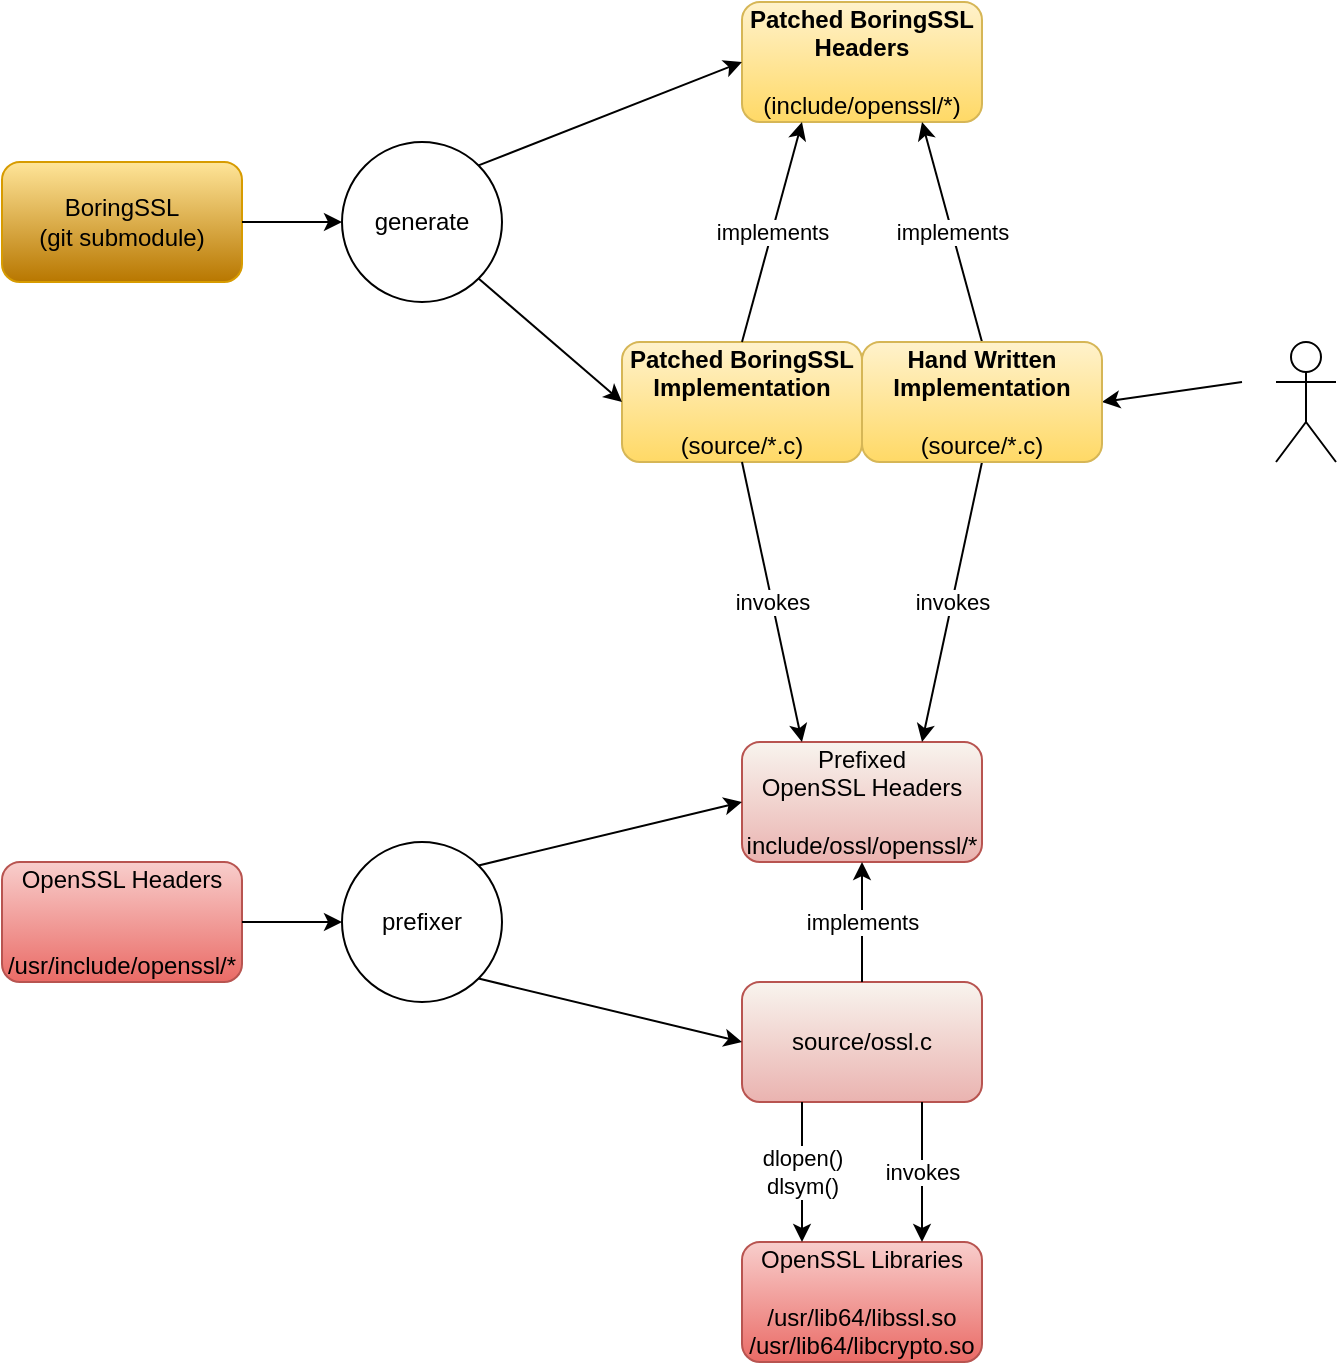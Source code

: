 <mxfile version="20.8.23" type="device"><diagram name="Page-1" id="SnJ-Wczq9OJd1x36hzox"><mxGraphModel dx="1020" dy="1024" grid="1" gridSize="10" guides="1" tooltips="1" connect="1" arrows="1" fold="1" page="1" pageScale="1" pageWidth="827" pageHeight="1169" math="0" shadow="0"><root><mxCell id="0"/><mxCell id="1" parent="0"/><mxCell id="zjDcmAN7GTpwJI0EFBDX-1" value="OpenSSL Headers&lt;br&gt;&lt;br&gt;&lt;br&gt;/usr/include/openssl/*" style="rounded=1;whiteSpace=wrap;html=1;fillColor=#f8cecc;gradientColor=#ea6b66;strokeColor=#b85450;" parent="1" vertex="1"><mxGeometry x="160" y="660" width="120" height="60" as="geometry"/></mxCell><mxCell id="zjDcmAN7GTpwJI0EFBDX-2" value="BoringSSL&lt;br&gt;(git submodule)" style="rounded=1;whiteSpace=wrap;html=1;fillColor=#FFE599;gradientColor=#B87700;strokeColor=#d79b00;" parent="1" vertex="1"><mxGeometry x="160" y="310" width="120" height="60" as="geometry"/></mxCell><mxCell id="zjDcmAN7GTpwJI0EFBDX-4" value="&lt;b&gt;Patched BoringSSL&lt;br&gt;Headers&lt;/b&gt;&lt;br&gt;&lt;br&gt;(include/openssl/*)" style="rounded=1;whiteSpace=wrap;html=1;fillColor=#fff2cc;gradientColor=#ffd966;strokeColor=#d6b656;" parent="1" vertex="1"><mxGeometry x="530" y="230" width="120" height="60" as="geometry"/></mxCell><mxCell id="zjDcmAN7GTpwJI0EFBDX-6" value="" style="endArrow=classic;html=1;rounded=0;entryX=0;entryY=0.5;entryDx=0;entryDy=0;exitX=1;exitY=0;exitDx=0;exitDy=0;" parent="1" target="zjDcmAN7GTpwJI0EFBDX-4" edge="1" source="zjDcmAN7GTpwJI0EFBDX-16"><mxGeometry width="50" height="50" relative="1" as="geometry"><mxPoint x="390" y="260" as="sourcePoint"/><mxPoint x="320" y="270" as="targetPoint"/></mxGeometry></mxCell><mxCell id="zjDcmAN7GTpwJI0EFBDX-7" value="&lt;b&gt;Patched BoringSSL Implementation&lt;/b&gt;&lt;br&gt;&lt;br&gt;(source/*.c)" style="rounded=1;whiteSpace=wrap;html=1;fillColor=#fff2cc;gradientColor=#ffd966;strokeColor=#d6b656;" parent="1" vertex="1"><mxGeometry x="470" y="400" width="120" height="60" as="geometry"/></mxCell><mxCell id="zjDcmAN7GTpwJI0EFBDX-8" value="" style="endArrow=classic;html=1;rounded=0;entryX=0.25;entryY=1;entryDx=0;entryDy=0;exitX=0.5;exitY=0;exitDx=0;exitDy=0;" parent="1" source="zjDcmAN7GTpwJI0EFBDX-7" target="zjDcmAN7GTpwJI0EFBDX-4" edge="1"><mxGeometry relative="1" as="geometry"><mxPoint x="360" y="490" as="sourcePoint"/><mxPoint x="460" y="490" as="targetPoint"/></mxGeometry></mxCell><mxCell id="zjDcmAN7GTpwJI0EFBDX-9" value="implements" style="edgeLabel;resizable=0;html=1;align=center;verticalAlign=middle;" parent="zjDcmAN7GTpwJI0EFBDX-8" connectable="0" vertex="1"><mxGeometry relative="1" as="geometry"/></mxCell><mxCell id="zjDcmAN7GTpwJI0EFBDX-10" value="Prefixed&lt;br&gt;OpenSSL Headers&lt;br&gt;&lt;br&gt;include/ossl/openssl/*" style="rounded=1;whiteSpace=wrap;html=1;fillColor=#F8F4EE;gradientColor=#EAB3B0;strokeColor=#b85450;" parent="1" vertex="1"><mxGeometry x="530" y="600" width="120" height="60" as="geometry"/></mxCell><mxCell id="zjDcmAN7GTpwJI0EFBDX-11" value="" style="endArrow=classic;html=1;rounded=0;entryX=0.25;entryY=0;entryDx=0;entryDy=0;exitX=0.5;exitY=1;exitDx=0;exitDy=0;" parent="1" source="zjDcmAN7GTpwJI0EFBDX-7" target="zjDcmAN7GTpwJI0EFBDX-10" edge="1"><mxGeometry relative="1" as="geometry"><mxPoint x="530" y="410" as="sourcePoint"/><mxPoint x="530" y="300" as="targetPoint"/></mxGeometry></mxCell><mxCell id="zjDcmAN7GTpwJI0EFBDX-12" value="invokes" style="edgeLabel;resizable=0;html=1;align=center;verticalAlign=middle;" parent="zjDcmAN7GTpwJI0EFBDX-11" connectable="0" vertex="1"><mxGeometry relative="1" as="geometry"/></mxCell><mxCell id="zjDcmAN7GTpwJI0EFBDX-14" value="prefixer" style="ellipse;whiteSpace=wrap;html=1;aspect=fixed;" parent="1" vertex="1"><mxGeometry x="330" y="650" width="80" height="80" as="geometry"/></mxCell><mxCell id="zjDcmAN7GTpwJI0EFBDX-15" value="" style="endArrow=classic;html=1;rounded=0;exitX=1;exitY=0.5;exitDx=0;exitDy=0;entryX=0;entryY=0.5;entryDx=0;entryDy=0;" parent="1" source="zjDcmAN7GTpwJI0EFBDX-2" target="zjDcmAN7GTpwJI0EFBDX-16" edge="1"><mxGeometry width="50" height="50" relative="1" as="geometry"><mxPoint x="250" y="380" as="sourcePoint"/><mxPoint x="450" y="590" as="targetPoint"/></mxGeometry></mxCell><mxCell id="zjDcmAN7GTpwJI0EFBDX-16" value="generate" style="ellipse;whiteSpace=wrap;html=1;aspect=fixed;" parent="1" vertex="1"><mxGeometry x="330" y="300" width="80" height="80" as="geometry"/></mxCell><mxCell id="zjDcmAN7GTpwJI0EFBDX-17" value="" style="endArrow=classic;html=1;rounded=0;entryX=0;entryY=0.5;entryDx=0;entryDy=0;exitX=1;exitY=1;exitDx=0;exitDy=0;" parent="1" source="zjDcmAN7GTpwJI0EFBDX-16" target="zjDcmAN7GTpwJI0EFBDX-7" edge="1"><mxGeometry width="50" height="50" relative="1" as="geometry"><mxPoint x="380" y="380" as="sourcePoint"/><mxPoint x="450" y="380" as="targetPoint"/></mxGeometry></mxCell><mxCell id="zjDcmAN7GTpwJI0EFBDX-18" value="" style="endArrow=classic;html=1;rounded=0;exitX=1;exitY=0.5;exitDx=0;exitDy=0;entryX=0;entryY=0.5;entryDx=0;entryDy=0;" parent="1" source="zjDcmAN7GTpwJI0EFBDX-1" target="zjDcmAN7GTpwJI0EFBDX-14" edge="1"><mxGeometry width="50" height="50" relative="1" as="geometry"><mxPoint x="220" y="570" as="sourcePoint"/><mxPoint x="290" y="570" as="targetPoint"/></mxGeometry></mxCell><mxCell id="zjDcmAN7GTpwJI0EFBDX-20" value="" style="endArrow=classic;html=1;rounded=0;entryX=0;entryY=0.5;entryDx=0;entryDy=0;exitX=1;exitY=0;exitDx=0;exitDy=0;" parent="1" source="zjDcmAN7GTpwJI0EFBDX-14" target="zjDcmAN7GTpwJI0EFBDX-10" edge="1"><mxGeometry width="50" height="50" relative="1" as="geometry"><mxPoint x="420" y="510" as="sourcePoint"/><mxPoint x="490" y="510" as="targetPoint"/></mxGeometry></mxCell><mxCell id="zjDcmAN7GTpwJI0EFBDX-21" value="source/ossl.c" style="rounded=1;whiteSpace=wrap;html=1;fillColor=#F8F4EE;gradientColor=#EAB3B0;strokeColor=#b85450;" parent="1" vertex="1"><mxGeometry x="530" y="720" width="120" height="60" as="geometry"/></mxCell><mxCell id="zjDcmAN7GTpwJI0EFBDX-22" value="" style="endArrow=classic;html=1;rounded=0;entryX=0.5;entryY=1;entryDx=0;entryDy=0;exitX=0.5;exitY=0;exitDx=0;exitDy=0;" parent="1" source="zjDcmAN7GTpwJI0EFBDX-21" target="zjDcmAN7GTpwJI0EFBDX-10" edge="1"><mxGeometry relative="1" as="geometry"><mxPoint x="600" y="440" as="sourcePoint"/><mxPoint x="600" y="330" as="targetPoint"/></mxGeometry></mxCell><mxCell id="zjDcmAN7GTpwJI0EFBDX-23" value="implements" style="edgeLabel;resizable=0;html=1;align=center;verticalAlign=middle;" parent="zjDcmAN7GTpwJI0EFBDX-22" connectable="0" vertex="1"><mxGeometry relative="1" as="geometry"/></mxCell><mxCell id="zjDcmAN7GTpwJI0EFBDX-24" value="" style="endArrow=classic;html=1;rounded=0;exitX=1;exitY=1;exitDx=0;exitDy=0;entryX=0;entryY=0.5;entryDx=0;entryDy=0;" parent="1" source="zjDcmAN7GTpwJI0EFBDX-14" target="zjDcmAN7GTpwJI0EFBDX-21" edge="1"><mxGeometry width="50" height="50" relative="1" as="geometry"><mxPoint x="320" y="640" as="sourcePoint"/><mxPoint x="390" y="640" as="targetPoint"/></mxGeometry></mxCell><mxCell id="zjDcmAN7GTpwJI0EFBDX-25" value="OpenSSL Libraries&lt;br&gt;&lt;br&gt;/usr/lib64/libssl.so&lt;br&gt;/usr/lib64/libcrypto.so" style="rounded=1;whiteSpace=wrap;html=1;fillColor=#f8cecc;gradientColor=#ea6b66;strokeColor=#b85450;" parent="1" vertex="1"><mxGeometry x="530" y="850" width="120" height="60" as="geometry"/></mxCell><mxCell id="zjDcmAN7GTpwJI0EFBDX-28" value="dlopen()&lt;br&gt;dlsym()" style="endArrow=classic;html=1;rounded=0;exitX=0.25;exitY=1;exitDx=0;exitDy=0;entryX=0.25;entryY=0;entryDx=0;entryDy=0;" parent="1" source="zjDcmAN7GTpwJI0EFBDX-21" target="zjDcmAN7GTpwJI0EFBDX-25" edge="1"><mxGeometry width="50" height="50" relative="1" as="geometry"><mxPoint x="470" y="680" as="sourcePoint"/><mxPoint x="540" y="730" as="targetPoint"/></mxGeometry></mxCell><mxCell id="zjDcmAN7GTpwJI0EFBDX-29" value="invokes" style="endArrow=classic;html=1;rounded=0;exitX=0.75;exitY=1;exitDx=0;exitDy=0;entryX=0.75;entryY=0;entryDx=0;entryDy=0;" parent="1" source="zjDcmAN7GTpwJI0EFBDX-21" target="zjDcmAN7GTpwJI0EFBDX-25" edge="1"><mxGeometry width="50" height="50" relative="1" as="geometry"><mxPoint x="470" y="680" as="sourcePoint"/><mxPoint x="540" y="730" as="targetPoint"/></mxGeometry></mxCell><mxCell id="AwHHR2Zm9lHLRx9DQXDV-7" style="edgeStyle=none;rounded=0;orthogonalLoop=1;jettySize=auto;html=1;entryX=1;entryY=0.5;entryDx=0;entryDy=0;" edge="1" parent="1" target="AwHHR2Zm9lHLRx9DQXDV-4"><mxGeometry relative="1" as="geometry"><mxPoint x="780" y="420" as="sourcePoint"/></mxGeometry></mxCell><mxCell id="AwHHR2Zm9lHLRx9DQXDV-1" value="" style="shape=umlActor;verticalLabelPosition=bottom;verticalAlign=top;html=1;outlineConnect=0;" vertex="1" parent="1"><mxGeometry x="797" y="400" width="30" height="60" as="geometry"/></mxCell><mxCell id="AwHHR2Zm9lHLRx9DQXDV-5" value="invokes" style="rounded=0;orthogonalLoop=1;jettySize=auto;html=1;exitX=0.5;exitY=1;exitDx=0;exitDy=0;entryX=0.75;entryY=0;entryDx=0;entryDy=0;" edge="1" parent="1" source="AwHHR2Zm9lHLRx9DQXDV-4" target="zjDcmAN7GTpwJI0EFBDX-10"><mxGeometry relative="1" as="geometry"/></mxCell><mxCell id="AwHHR2Zm9lHLRx9DQXDV-8" value="implements" style="edgeStyle=none;rounded=0;orthogonalLoop=1;jettySize=auto;html=1;exitX=0.5;exitY=0;exitDx=0;exitDy=0;entryX=0.75;entryY=1;entryDx=0;entryDy=0;" edge="1" parent="1" source="AwHHR2Zm9lHLRx9DQXDV-4" target="zjDcmAN7GTpwJI0EFBDX-4"><mxGeometry relative="1" as="geometry"/></mxCell><mxCell id="AwHHR2Zm9lHLRx9DQXDV-4" value="&lt;b&gt;Hand Written&lt;br&gt;Implementation&lt;/b&gt;&lt;br&gt;&lt;br&gt;(source/*.c)" style="rounded=1;whiteSpace=wrap;html=1;fillColor=#fff2cc;gradientColor=#ffd966;strokeColor=#d6b656;" vertex="1" parent="1"><mxGeometry x="590" y="400" width="120" height="60" as="geometry"/></mxCell></root></mxGraphModel></diagram></mxfile>